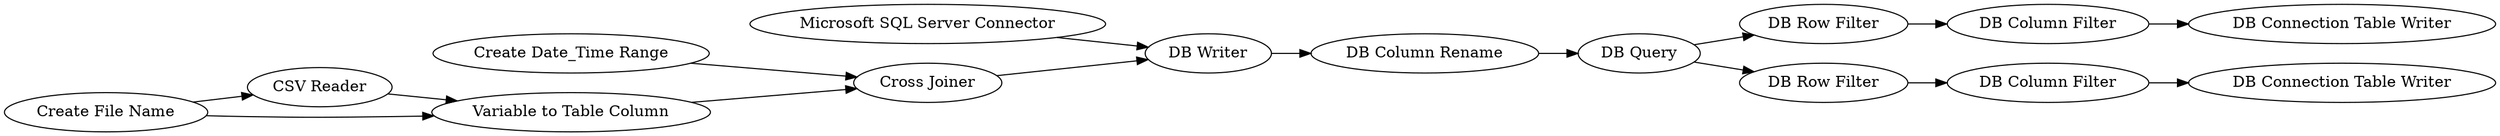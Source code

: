 digraph {
	1 -> 58
	54 -> 61
	58 -> 60
	63 -> 55
	61 -> 56
	2 -> 1
	60 -> 8
	63 -> 54
	55 -> 62
	8 -> 64
	59 -> 60
	53 -> 8
	2 -> 58
	62 -> 57
	64 -> 63
	64 [label="DB Column Rename"]
	57 [label="DB Connection Table Writer"]
	55 [label="DB Row Filter"]
	1 [label="CSV Reader"]
	62 [label="DB Column Filter"]
	53 [label="Microsoft SQL Server Connector"]
	58 [label="Variable to Table Column"]
	61 [label="DB Column Filter"]
	8 [label="DB Writer"]
	56 [label="DB Connection Table Writer"]
	54 [label="DB Row Filter"]
	63 [label="DB Query"]
	2 [label="Create File Name"]
	60 [label="Cross Joiner"]
	59 [label="Create Date_Time Range"]
	rankdir=LR
}
